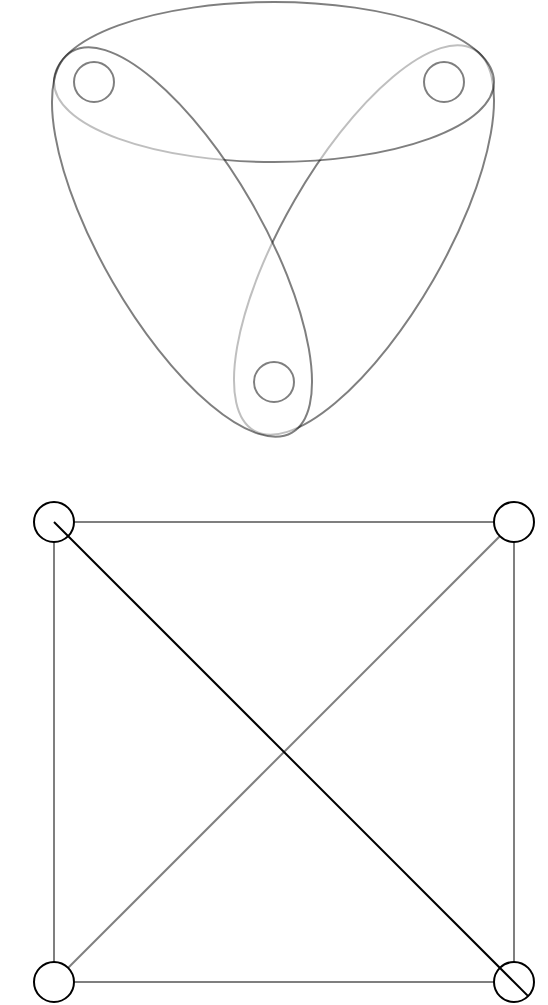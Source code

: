 <mxfile version="20.0.3" type="github">
  <diagram id="XnihjNDR5ECjtKAGWqoD" name="Page-1">
    <mxGraphModel dx="835" dy="724" grid="1" gridSize="10" guides="1" tooltips="1" connect="1" arrows="1" fold="1" page="1" pageScale="1" pageWidth="850" pageHeight="1100" math="0" shadow="0">
      <root>
        <mxCell id="0" />
        <mxCell id="1" parent="0" />
        <mxCell id="FC8SatOdNbRud1lcI9og-23" value="" style="endArrow=none;html=1;rounded=0;exitX=0;exitY=1;exitDx=0;exitDy=0;" edge="1" parent="1" source="FC8SatOdNbRud1lcI9og-16">
          <mxGeometry width="50" height="50" relative="1" as="geometry">
            <mxPoint x="240" y="590" as="sourcePoint" />
            <mxPoint x="470" y="360" as="targetPoint" />
          </mxGeometry>
        </mxCell>
        <mxCell id="FC8SatOdNbRud1lcI9og-1" value="" style="ellipse;whiteSpace=wrap;html=1;rotation=-240;opacity=50;" vertex="1" parent="1">
          <mxGeometry x="285" y="179" width="220" height="80" as="geometry" />
        </mxCell>
        <mxCell id="FC8SatOdNbRud1lcI9og-3" value="" style="ellipse;whiteSpace=wrap;html=1;opacity=50;" vertex="1" parent="1">
          <mxGeometry x="240" y="100" width="220" height="80" as="geometry" />
        </mxCell>
        <mxCell id="FC8SatOdNbRud1lcI9og-4" value="" style="ellipse;whiteSpace=wrap;html=1;rotation=60;opacity=50;" vertex="1" parent="1">
          <mxGeometry x="194" y="180" width="220" height="80" as="geometry" />
        </mxCell>
        <mxCell id="FC8SatOdNbRud1lcI9og-16" value="" style="whiteSpace=wrap;html=1;aspect=fixed;opacity=50;" vertex="1" parent="1">
          <mxGeometry x="240" y="360" width="230" height="230" as="geometry" />
        </mxCell>
        <mxCell id="FC8SatOdNbRud1lcI9og-17" value="" style="endArrow=none;html=1;rounded=0;exitX=0;exitY=0;exitDx=0;exitDy=0;entryX=1;entryY=1;entryDx=0;entryDy=0;startArrow=none;" edge="1" parent="1" source="FC8SatOdNbRud1lcI9og-21" target="FC8SatOdNbRud1lcI9og-16">
          <mxGeometry width="50" height="50" relative="1" as="geometry">
            <mxPoint x="400" y="520" as="sourcePoint" />
            <mxPoint x="450" y="470" as="targetPoint" />
          </mxGeometry>
        </mxCell>
        <mxCell id="FC8SatOdNbRud1lcI9og-18" value="" style="endArrow=none;html=1;rounded=0;exitX=0;exitY=1;exitDx=0;exitDy=0;entryX=1;entryY=0;entryDx=0;entryDy=0;startArrow=none;" edge="1" parent="1" source="FC8SatOdNbRud1lcI9og-22" target="FC8SatOdNbRud1lcI9og-16">
          <mxGeometry width="50" height="50" relative="1" as="geometry">
            <mxPoint x="400" y="520" as="sourcePoint" />
            <mxPoint x="450" y="470" as="targetPoint" />
          </mxGeometry>
        </mxCell>
        <mxCell id="FC8SatOdNbRud1lcI9og-19" value="" style="ellipse;whiteSpace=wrap;html=1;aspect=fixed;" vertex="1" parent="1">
          <mxGeometry x="230" y="350" width="20" height="20" as="geometry" />
        </mxCell>
        <mxCell id="FC8SatOdNbRud1lcI9og-20" value="" style="ellipse;whiteSpace=wrap;html=1;aspect=fixed;" vertex="1" parent="1">
          <mxGeometry x="230" y="580" width="20" height="20" as="geometry" />
        </mxCell>
        <mxCell id="FC8SatOdNbRud1lcI9og-22" value="" style="ellipse;whiteSpace=wrap;html=1;aspect=fixed;" vertex="1" parent="1">
          <mxGeometry x="460" y="350" width="20" height="20" as="geometry" />
        </mxCell>
        <mxCell id="FC8SatOdNbRud1lcI9og-21" value="" style="ellipse;whiteSpace=wrap;html=1;aspect=fixed;" vertex="1" parent="1">
          <mxGeometry x="460" y="580" width="20" height="20" as="geometry" />
        </mxCell>
        <mxCell id="FC8SatOdNbRud1lcI9og-25" value="" style="endArrow=none;html=1;rounded=0;exitX=0;exitY=0;exitDx=0;exitDy=0;entryX=1;entryY=1;entryDx=0;entryDy=0;" edge="1" parent="1" source="FC8SatOdNbRud1lcI9og-16" target="FC8SatOdNbRud1lcI9og-21">
          <mxGeometry width="50" height="50" relative="1" as="geometry">
            <mxPoint x="240" y="360" as="sourcePoint" />
            <mxPoint x="470" y="590" as="targetPoint" />
          </mxGeometry>
        </mxCell>
        <mxCell id="FC8SatOdNbRud1lcI9og-26" value="" style="ellipse;whiteSpace=wrap;html=1;aspect=fixed;opacity=50;" vertex="1" parent="1">
          <mxGeometry x="340" y="280" width="20" height="20" as="geometry" />
        </mxCell>
        <mxCell id="FC8SatOdNbRud1lcI9og-27" value="" style="ellipse;whiteSpace=wrap;html=1;aspect=fixed;opacity=50;" vertex="1" parent="1">
          <mxGeometry x="250" y="130" width="20" height="20" as="geometry" />
        </mxCell>
        <mxCell id="FC8SatOdNbRud1lcI9og-28" value="" style="ellipse;whiteSpace=wrap;html=1;aspect=fixed;opacity=50;" vertex="1" parent="1">
          <mxGeometry x="425" y="130" width="20" height="20" as="geometry" />
        </mxCell>
      </root>
    </mxGraphModel>
  </diagram>
</mxfile>
